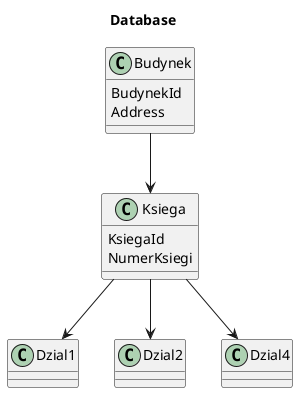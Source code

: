 @startuml

title Database


class Budynek {
  BudynekId
  Address
}

class Ksiega{
    KsiegaId
    NumerKsiegi
}

class Dzial1
class Dzial2
class Dzial4

Budynek -down-> Ksiega
Ksiega -down-> Dzial1
Ksiega -down-> Dzial2
Ksiega -down-> Dzial4

@enduml